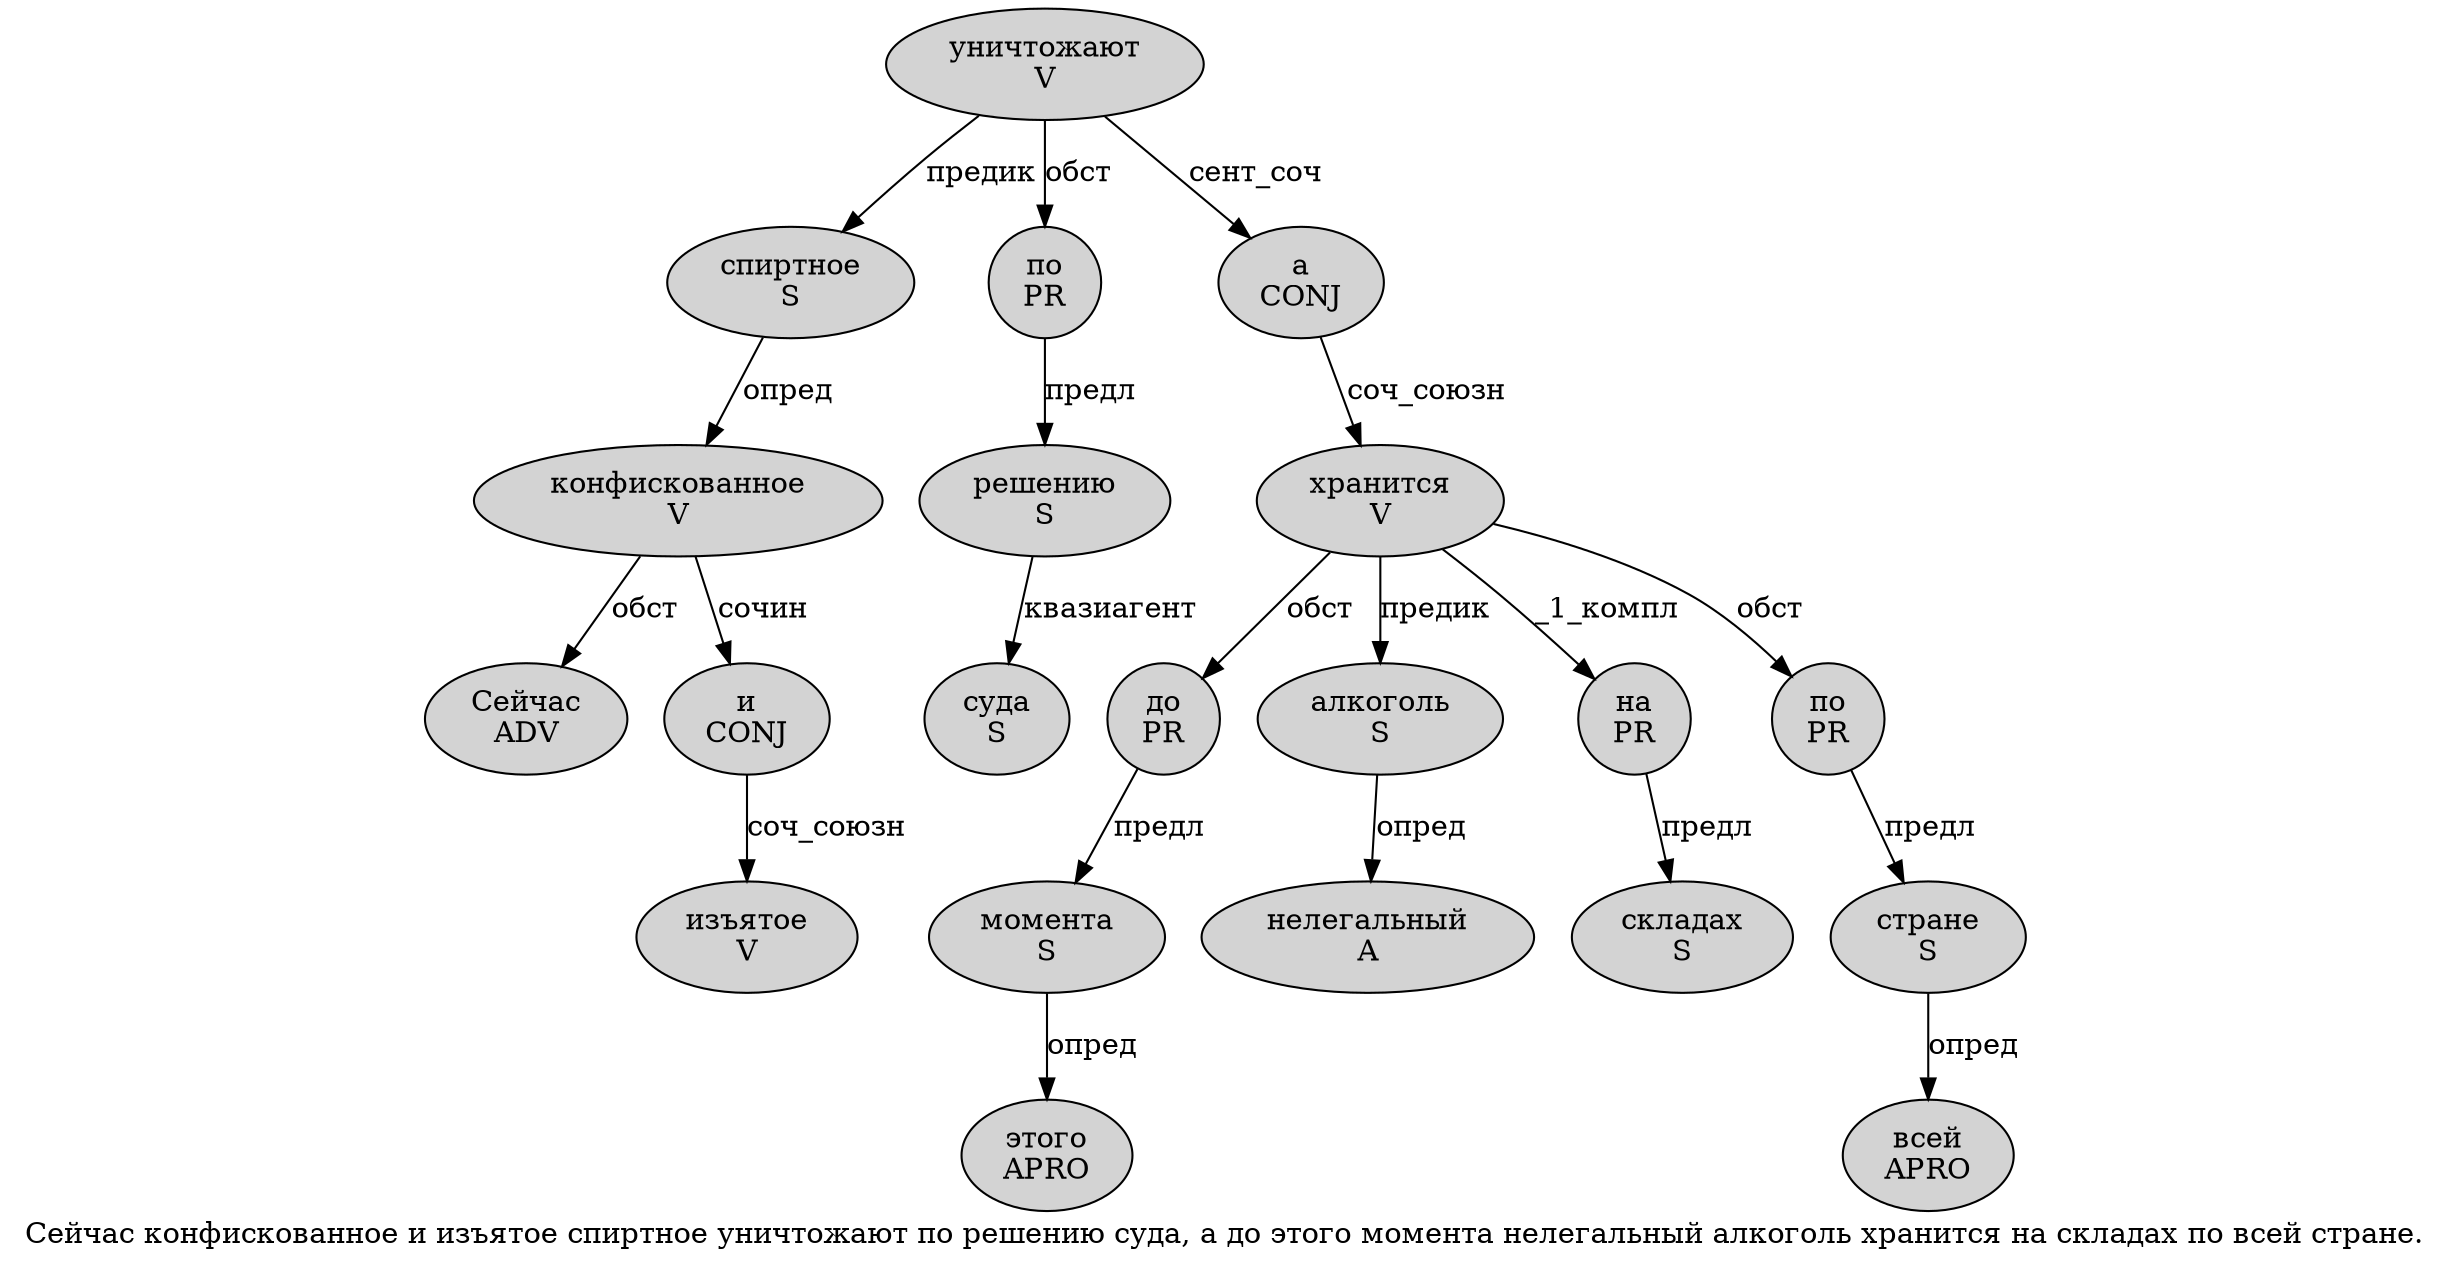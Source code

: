 digraph SENTENCE_590 {
	graph [label="Сейчас конфискованное и изъятое спиртное уничтожают по решению суда, а до этого момента нелегальный алкоголь хранится на складах по всей стране."]
	node [style=filled]
		0 [label="Сейчас
ADV" color="" fillcolor=lightgray penwidth=1 shape=ellipse]
		1 [label="конфискованное
V" color="" fillcolor=lightgray penwidth=1 shape=ellipse]
		2 [label="и
CONJ" color="" fillcolor=lightgray penwidth=1 shape=ellipse]
		3 [label="изъятое
V" color="" fillcolor=lightgray penwidth=1 shape=ellipse]
		4 [label="спиртное
S" color="" fillcolor=lightgray penwidth=1 shape=ellipse]
		5 [label="уничтожают
V" color="" fillcolor=lightgray penwidth=1 shape=ellipse]
		6 [label="по
PR" color="" fillcolor=lightgray penwidth=1 shape=ellipse]
		7 [label="решению
S" color="" fillcolor=lightgray penwidth=1 shape=ellipse]
		8 [label="суда
S" color="" fillcolor=lightgray penwidth=1 shape=ellipse]
		10 [label="а
CONJ" color="" fillcolor=lightgray penwidth=1 shape=ellipse]
		11 [label="до
PR" color="" fillcolor=lightgray penwidth=1 shape=ellipse]
		12 [label="этого
APRO" color="" fillcolor=lightgray penwidth=1 shape=ellipse]
		13 [label="момента
S" color="" fillcolor=lightgray penwidth=1 shape=ellipse]
		14 [label="нелегальный
A" color="" fillcolor=lightgray penwidth=1 shape=ellipse]
		15 [label="алкоголь
S" color="" fillcolor=lightgray penwidth=1 shape=ellipse]
		16 [label="хранится
V" color="" fillcolor=lightgray penwidth=1 shape=ellipse]
		17 [label="на
PR" color="" fillcolor=lightgray penwidth=1 shape=ellipse]
		18 [label="складах
S" color="" fillcolor=lightgray penwidth=1 shape=ellipse]
		19 [label="по
PR" color="" fillcolor=lightgray penwidth=1 shape=ellipse]
		20 [label="всей
APRO" color="" fillcolor=lightgray penwidth=1 shape=ellipse]
		21 [label="стране
S" color="" fillcolor=lightgray penwidth=1 shape=ellipse]
			7 -> 8 [label="квазиагент"]
			6 -> 7 [label="предл"]
			10 -> 16 [label="соч_союзн"]
			1 -> 0 [label="обст"]
			1 -> 2 [label="сочин"]
			17 -> 18 [label="предл"]
			13 -> 12 [label="опред"]
			4 -> 1 [label="опред"]
			11 -> 13 [label="предл"]
			2 -> 3 [label="соч_союзн"]
			5 -> 4 [label="предик"]
			5 -> 6 [label="обст"]
			5 -> 10 [label="сент_соч"]
			21 -> 20 [label="опред"]
			19 -> 21 [label="предл"]
			15 -> 14 [label="опред"]
			16 -> 11 [label="обст"]
			16 -> 15 [label="предик"]
			16 -> 17 [label="_1_компл"]
			16 -> 19 [label="обст"]
}